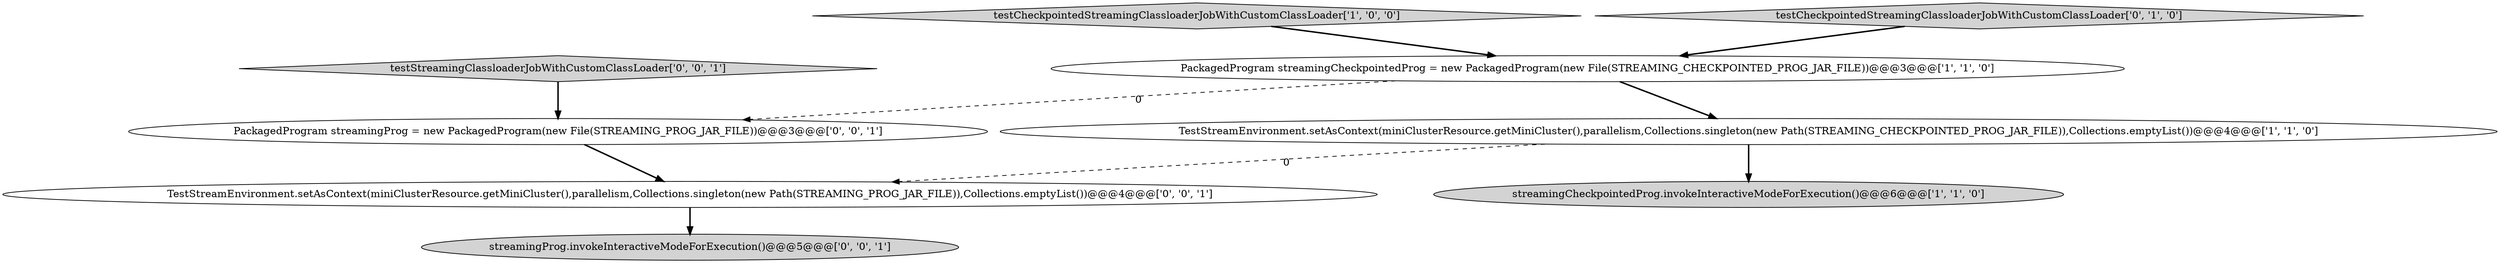 digraph {
1 [style = filled, label = "PackagedProgram streamingCheckpointedProg = new PackagedProgram(new File(STREAMING_CHECKPOINTED_PROG_JAR_FILE))@@@3@@@['1', '1', '0']", fillcolor = white, shape = ellipse image = "AAA0AAABBB1BBB"];
0 [style = filled, label = "streamingCheckpointedProg.invokeInteractiveModeForExecution()@@@6@@@['1', '1', '0']", fillcolor = lightgray, shape = ellipse image = "AAA0AAABBB1BBB"];
3 [style = filled, label = "testCheckpointedStreamingClassloaderJobWithCustomClassLoader['1', '0', '0']", fillcolor = lightgray, shape = diamond image = "AAA0AAABBB1BBB"];
7 [style = filled, label = "PackagedProgram streamingProg = new PackagedProgram(new File(STREAMING_PROG_JAR_FILE))@@@3@@@['0', '0', '1']", fillcolor = white, shape = ellipse image = "AAA0AAABBB3BBB"];
6 [style = filled, label = "TestStreamEnvironment.setAsContext(miniClusterResource.getMiniCluster(),parallelism,Collections.singleton(new Path(STREAMING_PROG_JAR_FILE)),Collections.emptyList())@@@4@@@['0', '0', '1']", fillcolor = white, shape = ellipse image = "AAA0AAABBB3BBB"];
8 [style = filled, label = "testStreamingClassloaderJobWithCustomClassLoader['0', '0', '1']", fillcolor = lightgray, shape = diamond image = "AAA0AAABBB3BBB"];
5 [style = filled, label = "streamingProg.invokeInteractiveModeForExecution()@@@5@@@['0', '0', '1']", fillcolor = lightgray, shape = ellipse image = "AAA0AAABBB3BBB"];
2 [style = filled, label = "TestStreamEnvironment.setAsContext(miniClusterResource.getMiniCluster(),parallelism,Collections.singleton(new Path(STREAMING_CHECKPOINTED_PROG_JAR_FILE)),Collections.emptyList())@@@4@@@['1', '1', '0']", fillcolor = white, shape = ellipse image = "AAA0AAABBB1BBB"];
4 [style = filled, label = "testCheckpointedStreamingClassloaderJobWithCustomClassLoader['0', '1', '0']", fillcolor = lightgray, shape = diamond image = "AAA0AAABBB2BBB"];
8->7 [style = bold, label=""];
1->7 [style = dashed, label="0"];
3->1 [style = bold, label=""];
2->0 [style = bold, label=""];
7->6 [style = bold, label=""];
1->2 [style = bold, label=""];
6->5 [style = bold, label=""];
4->1 [style = bold, label=""];
2->6 [style = dashed, label="0"];
}
